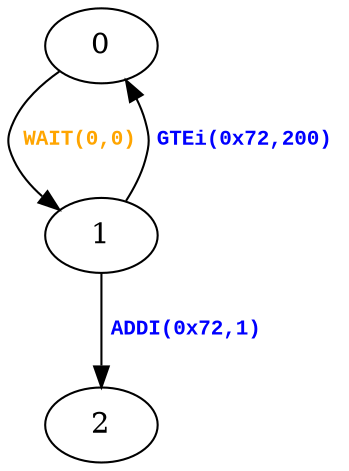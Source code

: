 digraph {
 node [shape=oval];
"0" -> "1"[fontcolor=orange, label=< <table border="0"><tr><td><font face="Courier New" point-size="10"><b>WAIT(0,0)<br align="left"/></b></font></td></tr>
</table>>];
"1" -> "2"[fontcolor=blue, label=< <table border="0"><tr><td><font face="Courier New" point-size="10"><b>ADDI(0x72,1)<br align="left"/></b></font></td></tr>
</table>>];
"1" -> "0"[fontcolor=blue, label=< <table border="0"><tr><td><font face="Courier New" point-size="10"><b>GTEi(0x72,200)<br align="left"/></b></font></td></tr>
</table>>];
}
